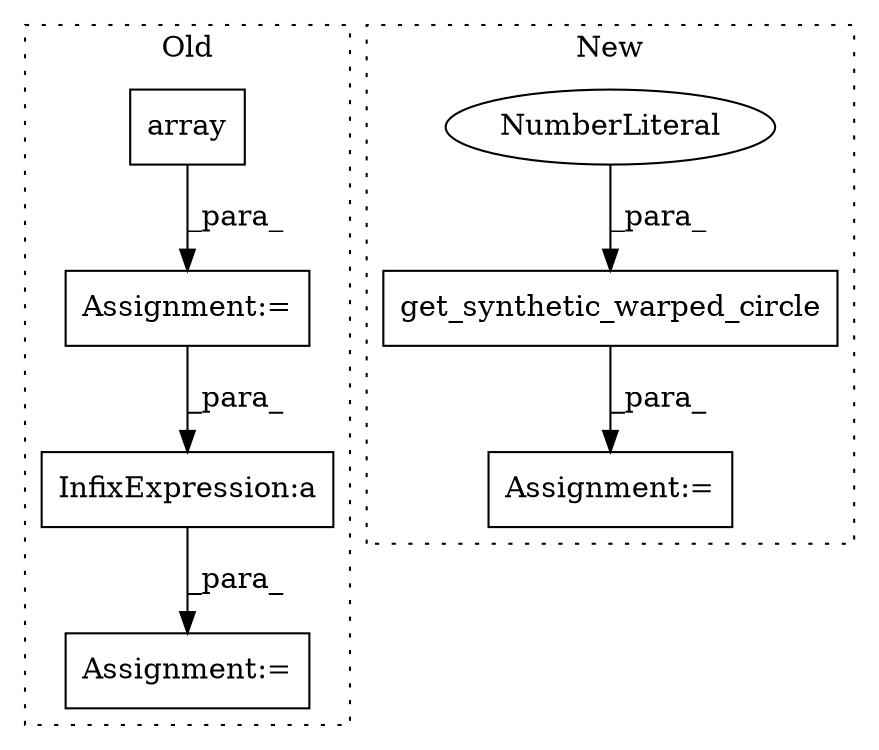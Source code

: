 digraph G {
subgraph cluster0 {
1 [label="array" a="32" s="18248,18278" l="6,1" shape="box"];
3 [label="InfixExpression:a" a="27" s="18300" l="3" shape="box"];
5 [label="Assignment:=" a="7" s="18241" l="1" shape="box"];
6 [label="Assignment:=" a="7" s="18291" l="1" shape="box"];
label = "Old";
style="dotted";
}
subgraph cluster1 {
2 [label="get_synthetic_warped_circle" a="32" s="19303,19333" l="28,1" shape="box"];
4 [label="NumberLiteral" a="34" s="19331" l="2" shape="ellipse"];
7 [label="Assignment:=" a="7" s="19301" l="2" shape="box"];
label = "New";
style="dotted";
}
1 -> 5 [label="_para_"];
2 -> 7 [label="_para_"];
3 -> 6 [label="_para_"];
4 -> 2 [label="_para_"];
5 -> 3 [label="_para_"];
}